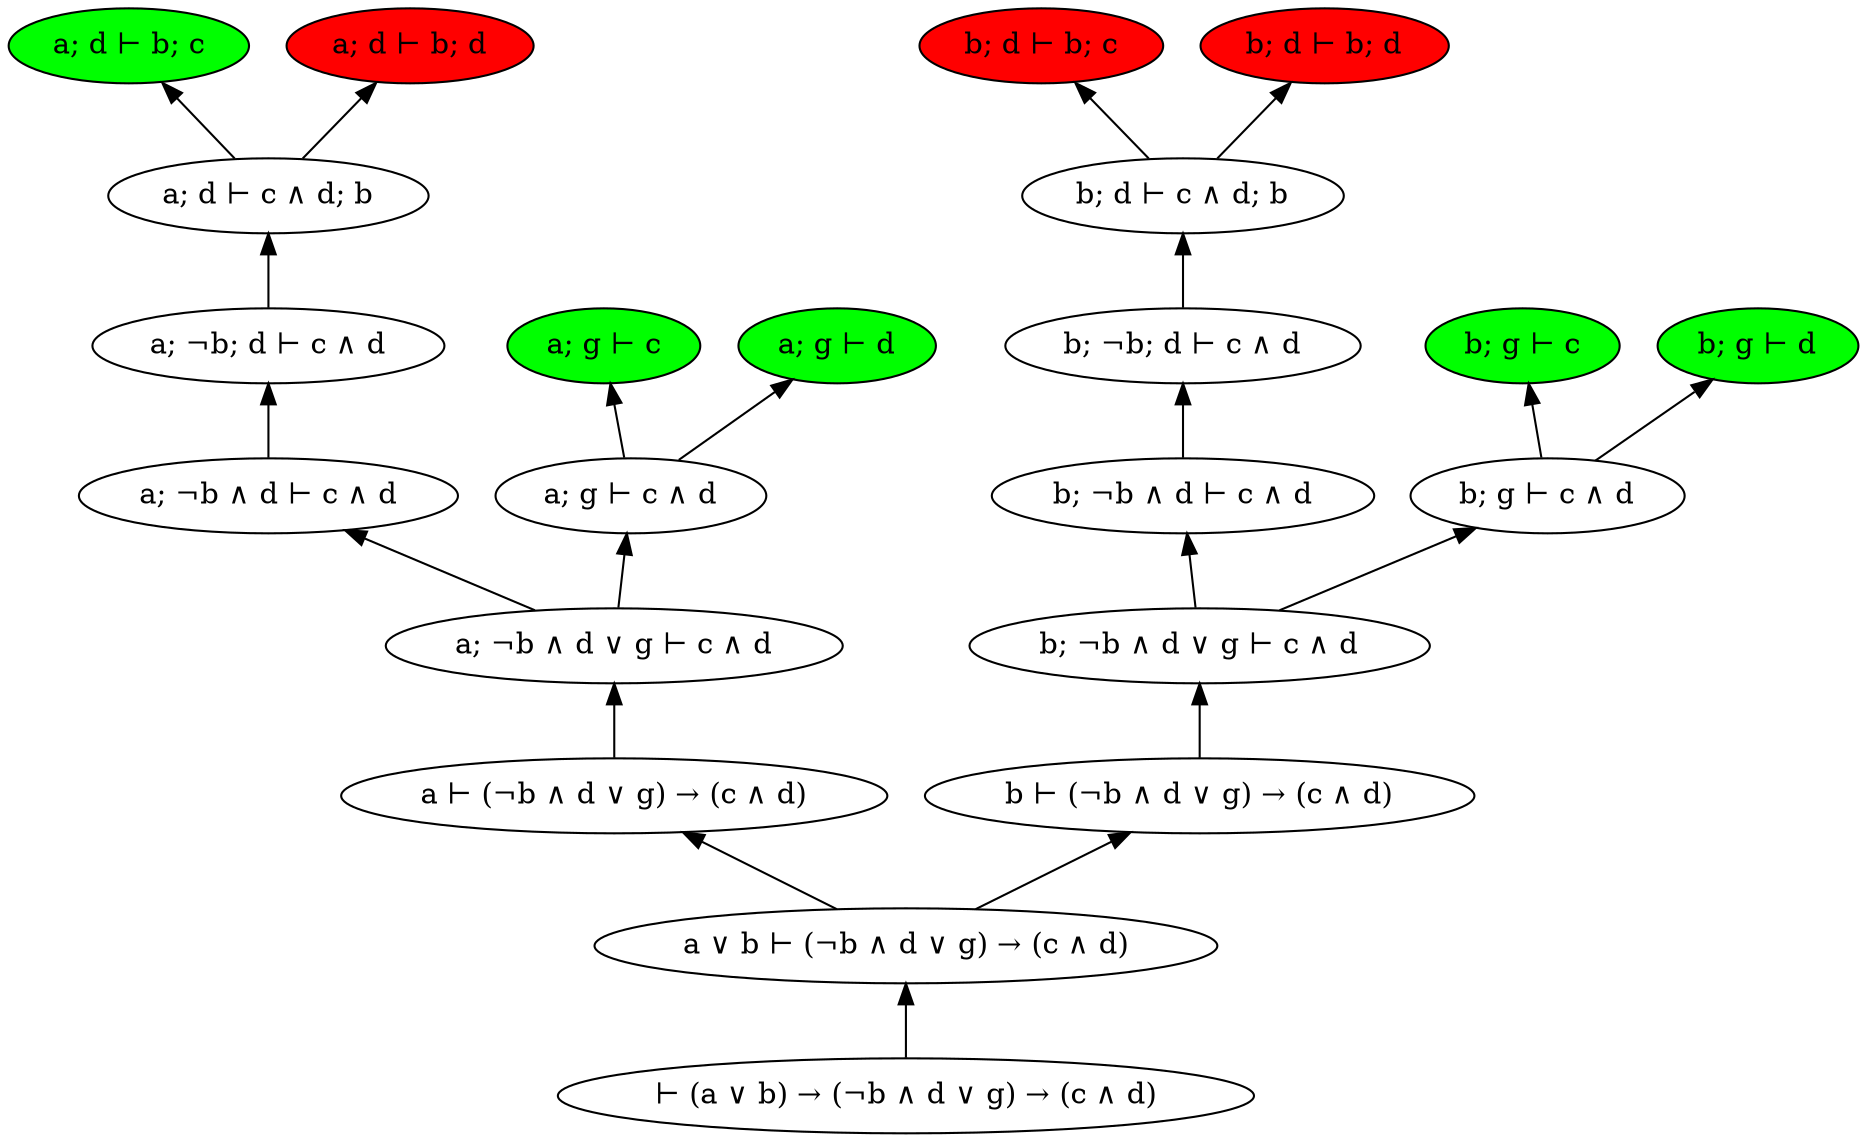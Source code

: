 digraph {
rankdir = BT
"⊢ (a ∨ b) → (¬b ∧ d ∨ g) → (c ∧ d)" -> "a ∨ b ⊢ (¬b ∧ d ∨ g) → (c ∧ d)"
"a ∨ b ⊢ (¬b ∧ d ∨ g) → (c ∧ d)" -> "a ⊢ (¬b ∧ d ∨ g) → (c ∧ d)"
"a ⊢ (¬b ∧ d ∨ g) → (c ∧ d)" -> "a; ¬b ∧ d ∨ g ⊢ c ∧ d"
"a; ¬b ∧ d ∨ g ⊢ c ∧ d" -> "a; ¬b ∧ d ⊢ c ∧ d"
"a; ¬b ∧ d ⊢ c ∧ d" -> "a; ¬b; d ⊢ c ∧ d"
"a; ¬b; d ⊢ c ∧ d" -> "a; d ⊢ c ∧ d; b"
"a; d ⊢ c ∧ d; b" -> "a; d ⊢ b; c"
"a; d ⊢ b; c"[style="filled",fillcolor="green"];
"a; d ⊢ c ∧ d; b" -> "a; d ⊢ b; d"
"a; d ⊢ b; d"[style="filled",fillcolor="red"];
"a; ¬b ∧ d ∨ g ⊢ c ∧ d" -> "a; g ⊢ c ∧ d"
"a; g ⊢ c ∧ d" -> "a; g ⊢ c"
"a; g ⊢ c"[style="filled",fillcolor="green"];
"a; g ⊢ c ∧ d" -> "a; g ⊢ d"
"a; g ⊢ d"[style="filled",fillcolor="green"];
"a ∨ b ⊢ (¬b ∧ d ∨ g) → (c ∧ d)" -> "b ⊢ (¬b ∧ d ∨ g) → (c ∧ d)"
"b ⊢ (¬b ∧ d ∨ g) → (c ∧ d)" -> "b; ¬b ∧ d ∨ g ⊢ c ∧ d"
"b; ¬b ∧ d ∨ g ⊢ c ∧ d" -> "b; ¬b ∧ d ⊢ c ∧ d"
"b; ¬b ∧ d ⊢ c ∧ d" -> "b; ¬b; d ⊢ c ∧ d"
"b; ¬b; d ⊢ c ∧ d" -> "b; d ⊢ c ∧ d; b"
"b; d ⊢ c ∧ d; b" -> "b; d ⊢ b; c"
"b; d ⊢ b; c"[style="filled",fillcolor="red"];
"b; d ⊢ c ∧ d; b" -> "b; d ⊢ b; d"
"b; d ⊢ b; d"[style="filled",fillcolor="red"];
"b; ¬b ∧ d ∨ g ⊢ c ∧ d" -> "b; g ⊢ c ∧ d"
"b; g ⊢ c ∧ d" -> "b; g ⊢ c"
"b; g ⊢ c"[style="filled",fillcolor="green"];
"b; g ⊢ c ∧ d" -> "b; g ⊢ d"
"b; g ⊢ d"[style="filled",fillcolor="green"];
}
